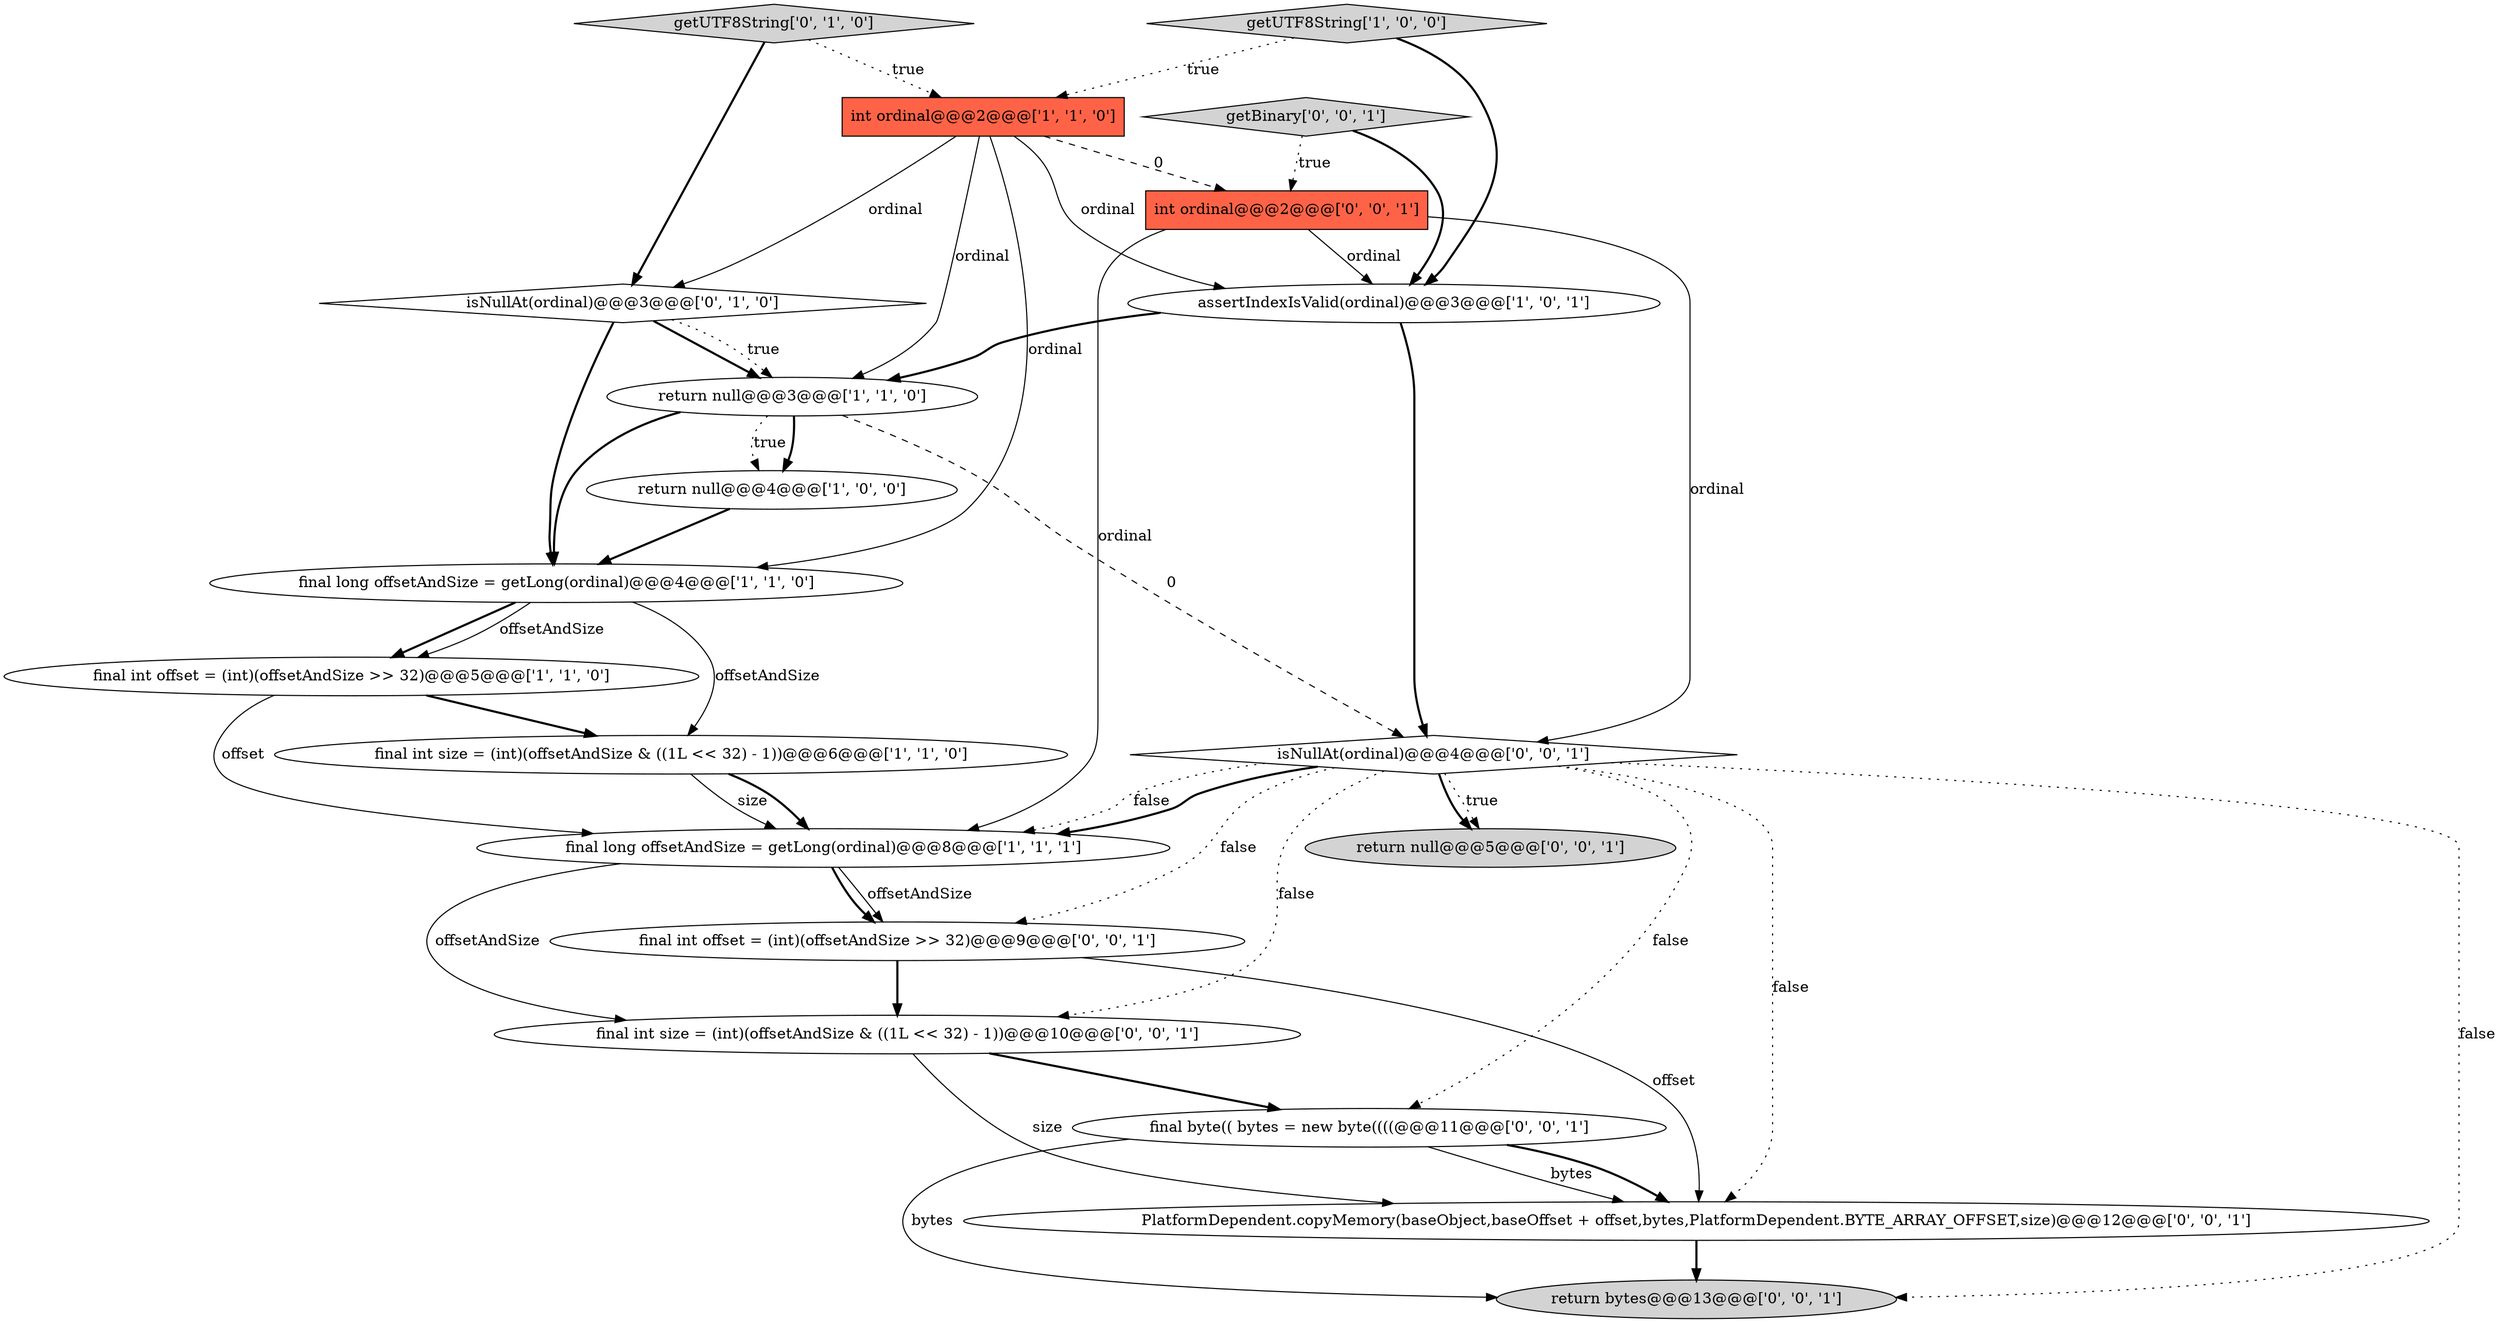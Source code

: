 digraph {
14 [style = filled, label = "final byte(( bytes = new byte((((@@@11@@@['0', '0', '1']", fillcolor = white, shape = ellipse image = "AAA0AAABBB3BBB"];
15 [style = filled, label = "getBinary['0', '0', '1']", fillcolor = lightgray, shape = diamond image = "AAA0AAABBB3BBB"];
2 [style = filled, label = "final long offsetAndSize = getLong(ordinal)@@@4@@@['1', '1', '0']", fillcolor = white, shape = ellipse image = "AAA0AAABBB1BBB"];
0 [style = filled, label = "return null@@@4@@@['1', '0', '0']", fillcolor = white, shape = ellipse image = "AAA0AAABBB1BBB"];
16 [style = filled, label = "return null@@@5@@@['0', '0', '1']", fillcolor = lightgray, shape = ellipse image = "AAA0AAABBB3BBB"];
7 [style = filled, label = "return null@@@3@@@['1', '1', '0']", fillcolor = white, shape = ellipse image = "AAA0AAABBB1BBB"];
19 [style = filled, label = "final int size = (int)(offsetAndSize & ((1L << 32) - 1))@@@10@@@['0', '0', '1']", fillcolor = white, shape = ellipse image = "AAA0AAABBB3BBB"];
17 [style = filled, label = "final int offset = (int)(offsetAndSize >> 32)@@@9@@@['0', '0', '1']", fillcolor = white, shape = ellipse image = "AAA0AAABBB3BBB"];
1 [style = filled, label = "assertIndexIsValid(ordinal)@@@3@@@['1', '0', '1']", fillcolor = white, shape = ellipse image = "AAA0AAABBB1BBB"];
4 [style = filled, label = "final long offsetAndSize = getLong(ordinal)@@@8@@@['1', '1', '1']", fillcolor = white, shape = ellipse image = "AAA0AAABBB1BBB"];
10 [style = filled, label = "getUTF8String['0', '1', '0']", fillcolor = lightgray, shape = diamond image = "AAA0AAABBB2BBB"];
11 [style = filled, label = "return bytes@@@13@@@['0', '0', '1']", fillcolor = lightgray, shape = ellipse image = "AAA0AAABBB3BBB"];
18 [style = filled, label = "isNullAt(ordinal)@@@4@@@['0', '0', '1']", fillcolor = white, shape = diamond image = "AAA0AAABBB3BBB"];
13 [style = filled, label = "PlatformDependent.copyMemory(baseObject,baseOffset + offset,bytes,PlatformDependent.BYTE_ARRAY_OFFSET,size)@@@12@@@['0', '0', '1']", fillcolor = white, shape = ellipse image = "AAA0AAABBB3BBB"];
8 [style = filled, label = "final int size = (int)(offsetAndSize & ((1L << 32) - 1))@@@6@@@['1', '1', '0']", fillcolor = white, shape = ellipse image = "AAA0AAABBB1BBB"];
6 [style = filled, label = "getUTF8String['1', '0', '0']", fillcolor = lightgray, shape = diamond image = "AAA0AAABBB1BBB"];
3 [style = filled, label = "final int offset = (int)(offsetAndSize >> 32)@@@5@@@['1', '1', '0']", fillcolor = white, shape = ellipse image = "AAA0AAABBB1BBB"];
12 [style = filled, label = "int ordinal@@@2@@@['0', '0', '1']", fillcolor = tomato, shape = box image = "AAA0AAABBB3BBB"];
9 [style = filled, label = "isNullAt(ordinal)@@@3@@@['0', '1', '0']", fillcolor = white, shape = diamond image = "AAA0AAABBB2BBB"];
5 [style = filled, label = "int ordinal@@@2@@@['1', '1', '0']", fillcolor = tomato, shape = box image = "AAA0AAABBB1BBB"];
5->9 [style = solid, label="ordinal"];
19->13 [style = solid, label="size"];
12->18 [style = solid, label="ordinal"];
5->12 [style = dashed, label="0"];
5->1 [style = solid, label="ordinal"];
8->4 [style = solid, label="size"];
4->17 [style = bold, label=""];
4->17 [style = solid, label="offsetAndSize"];
18->11 [style = dotted, label="false"];
7->18 [style = dashed, label="0"];
18->16 [style = dotted, label="true"];
9->2 [style = bold, label=""];
5->2 [style = solid, label="ordinal"];
14->13 [style = solid, label="bytes"];
2->3 [style = bold, label=""];
0->2 [style = bold, label=""];
18->13 [style = dotted, label="false"];
3->4 [style = solid, label="offset"];
1->18 [style = bold, label=""];
7->0 [style = bold, label=""];
9->7 [style = bold, label=""];
7->0 [style = dotted, label="true"];
10->5 [style = dotted, label="true"];
1->7 [style = bold, label=""];
5->7 [style = solid, label="ordinal"];
17->19 [style = bold, label=""];
13->11 [style = bold, label=""];
6->1 [style = bold, label=""];
18->4 [style = dotted, label="false"];
17->13 [style = solid, label="offset"];
18->4 [style = bold, label=""];
2->8 [style = solid, label="offsetAndSize"];
2->3 [style = solid, label="offsetAndSize"];
19->14 [style = bold, label=""];
12->1 [style = solid, label="ordinal"];
7->2 [style = bold, label=""];
3->8 [style = bold, label=""];
18->19 [style = dotted, label="false"];
15->12 [style = dotted, label="true"];
10->9 [style = bold, label=""];
4->19 [style = solid, label="offsetAndSize"];
8->4 [style = bold, label=""];
14->13 [style = bold, label=""];
9->7 [style = dotted, label="true"];
14->11 [style = solid, label="bytes"];
12->4 [style = solid, label="ordinal"];
18->17 [style = dotted, label="false"];
18->14 [style = dotted, label="false"];
6->5 [style = dotted, label="true"];
15->1 [style = bold, label=""];
18->16 [style = bold, label=""];
}
